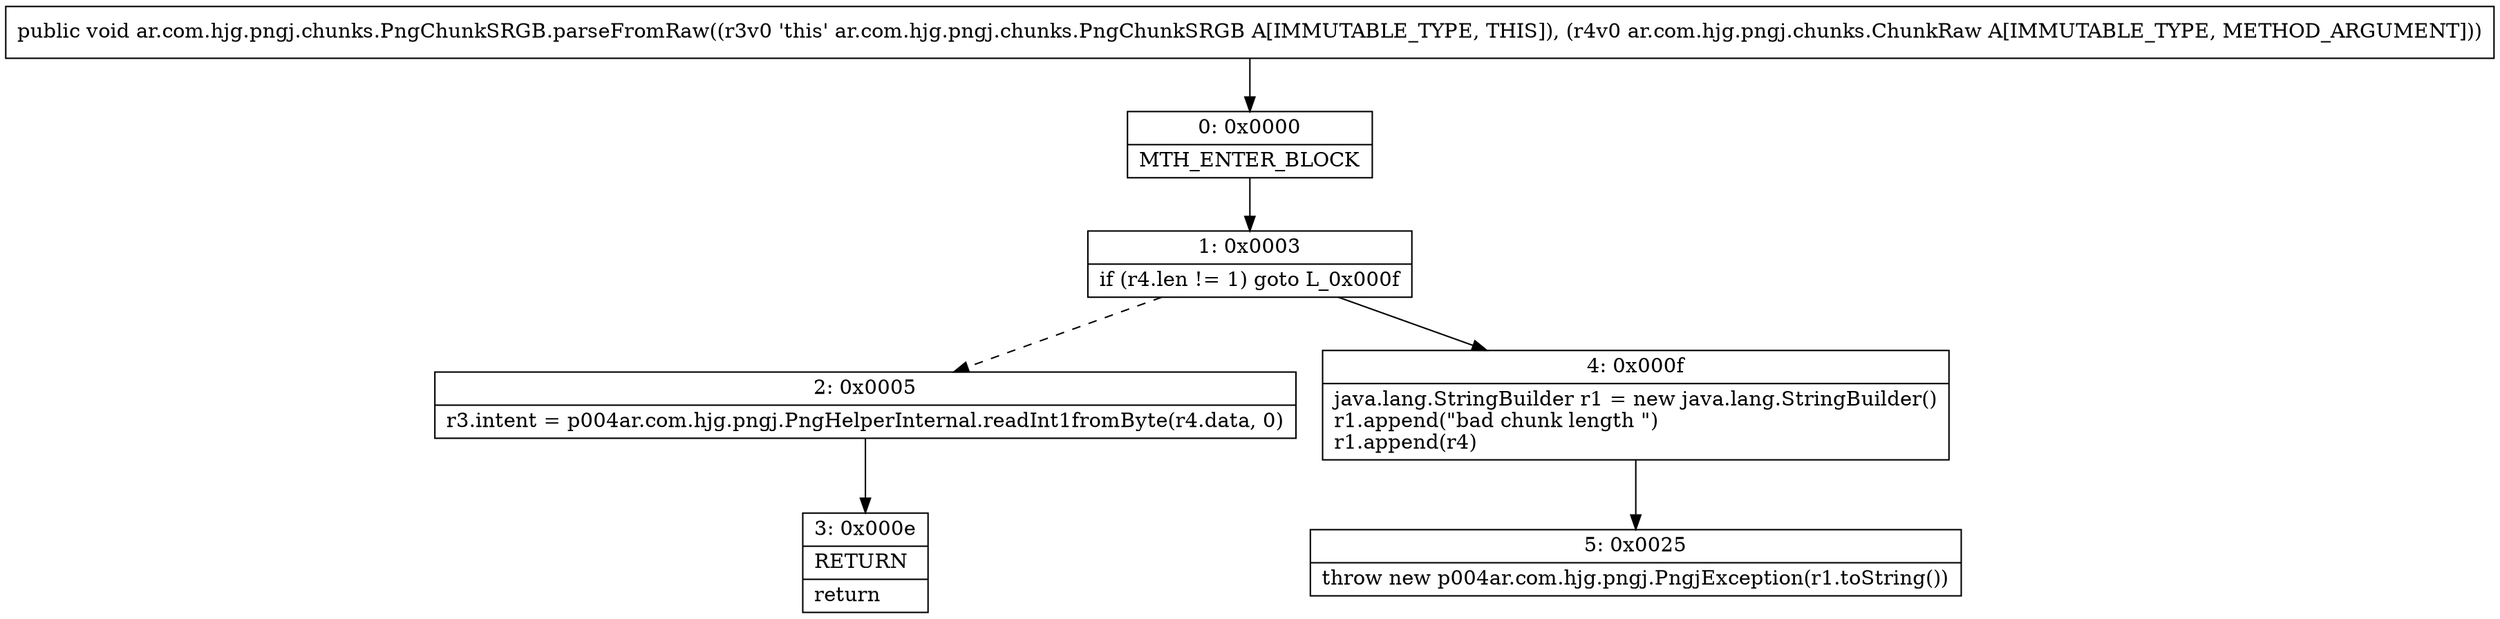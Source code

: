digraph "CFG forar.com.hjg.pngj.chunks.PngChunkSRGB.parseFromRaw(Lar\/com\/hjg\/pngj\/chunks\/ChunkRaw;)V" {
Node_0 [shape=record,label="{0\:\ 0x0000|MTH_ENTER_BLOCK\l}"];
Node_1 [shape=record,label="{1\:\ 0x0003|if (r4.len != 1) goto L_0x000f\l}"];
Node_2 [shape=record,label="{2\:\ 0x0005|r3.intent = p004ar.com.hjg.pngj.PngHelperInternal.readInt1fromByte(r4.data, 0)\l}"];
Node_3 [shape=record,label="{3\:\ 0x000e|RETURN\l|return\l}"];
Node_4 [shape=record,label="{4\:\ 0x000f|java.lang.StringBuilder r1 = new java.lang.StringBuilder()\lr1.append(\"bad chunk length \")\lr1.append(r4)\l}"];
Node_5 [shape=record,label="{5\:\ 0x0025|throw new p004ar.com.hjg.pngj.PngjException(r1.toString())\l}"];
MethodNode[shape=record,label="{public void ar.com.hjg.pngj.chunks.PngChunkSRGB.parseFromRaw((r3v0 'this' ar.com.hjg.pngj.chunks.PngChunkSRGB A[IMMUTABLE_TYPE, THIS]), (r4v0 ar.com.hjg.pngj.chunks.ChunkRaw A[IMMUTABLE_TYPE, METHOD_ARGUMENT])) }"];
MethodNode -> Node_0;
Node_0 -> Node_1;
Node_1 -> Node_2[style=dashed];
Node_1 -> Node_4;
Node_2 -> Node_3;
Node_4 -> Node_5;
}

